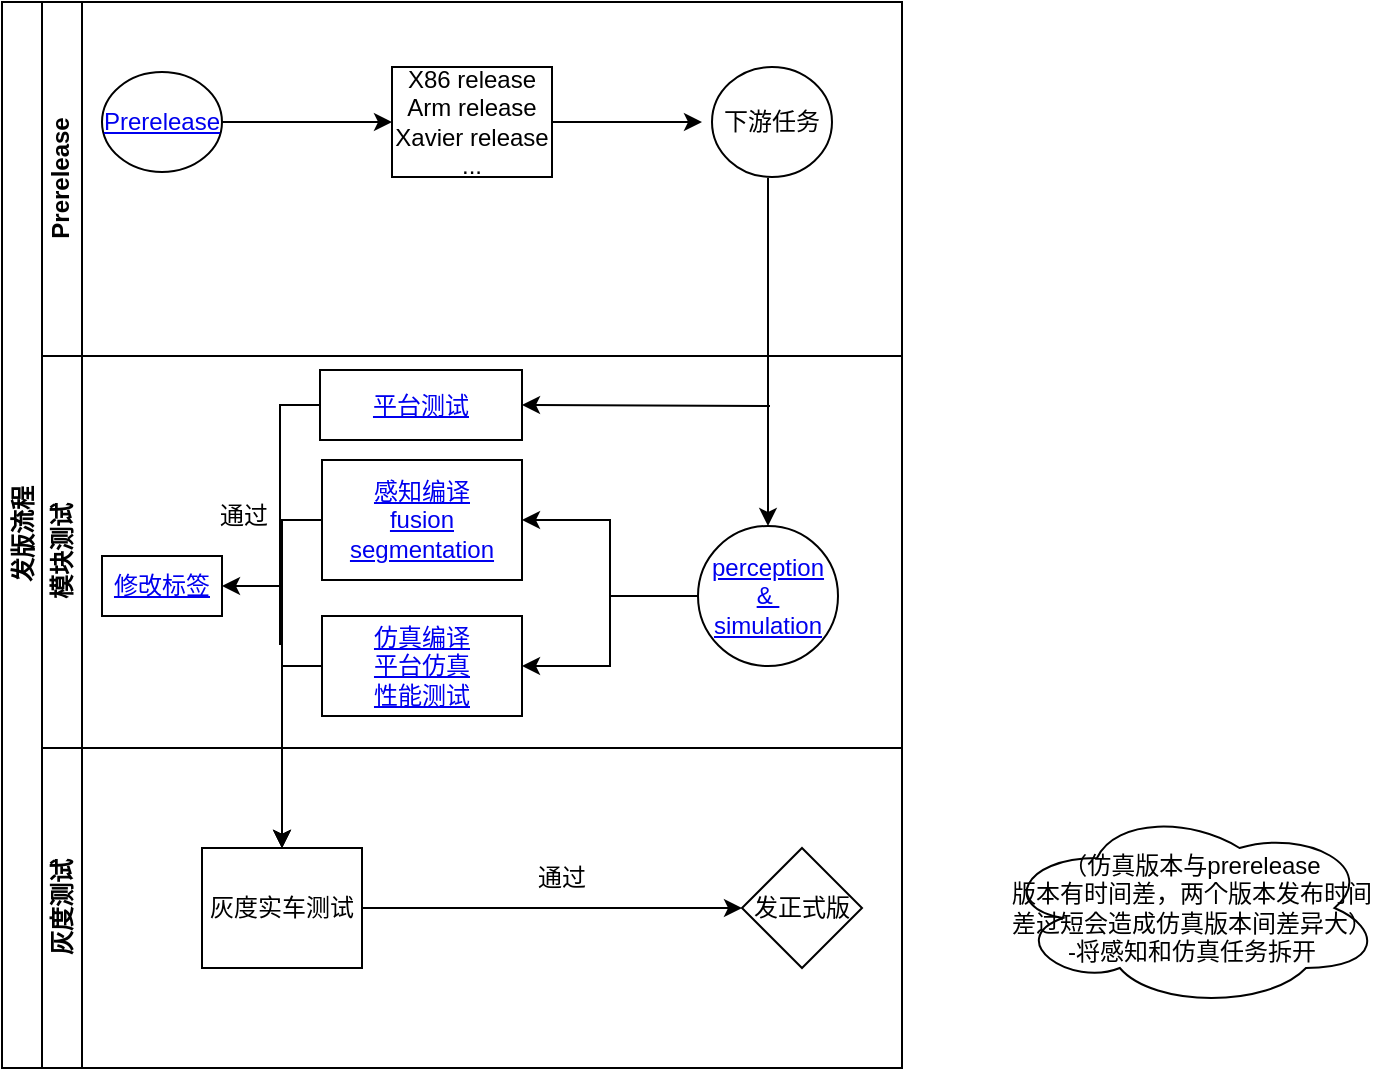 <mxfile version="21.1.7" type="github">
  <diagram id="prtHgNgQTEPvFCAcTncT" name="Page-1">
    <mxGraphModel dx="1225" dy="738" grid="0" gridSize="10" guides="1" tooltips="1" connect="1" arrows="1" fold="1" page="1" pageScale="1" pageWidth="827" pageHeight="1169" math="0" shadow="0">
      <root>
        <mxCell id="0" />
        <mxCell id="1" parent="0" />
        <mxCell id="dNxyNK7c78bLwvsdeMH5-19" value="发版流程&lt;br&gt;" style="swimlane;html=1;childLayout=stackLayout;resizeParent=1;resizeParentMax=0;horizontal=0;startSize=20;horizontalStack=0;" parent="1" vertex="1">
          <mxGeometry x="120" y="237" width="450" height="533" as="geometry" />
        </mxCell>
        <mxCell id="dNxyNK7c78bLwvsdeMH5-20" value="Prerelease&lt;br&gt;" style="swimlane;html=1;startSize=20;horizontal=0;" parent="dNxyNK7c78bLwvsdeMH5-19" vertex="1">
          <mxGeometry x="20" width="430" height="177" as="geometry" />
        </mxCell>
        <mxCell id="dNxyNK7c78bLwvsdeMH5-25" value="" style="edgeStyle=orthogonalEdgeStyle;rounded=0;orthogonalLoop=1;jettySize=auto;html=1;" parent="dNxyNK7c78bLwvsdeMH5-20" source="dNxyNK7c78bLwvsdeMH5-23" target="dNxyNK7c78bLwvsdeMH5-24" edge="1">
          <mxGeometry relative="1" as="geometry" />
        </mxCell>
        <mxCell id="dNxyNK7c78bLwvsdeMH5-23" value="&lt;a href=&quot;http://jenkins.autowise.ai/job/aw_autowise_prerelease/&quot;&gt;Prerelease&lt;/a&gt;" style="ellipse;whiteSpace=wrap;html=1;" parent="dNxyNK7c78bLwvsdeMH5-20" vertex="1">
          <mxGeometry x="30" y="35" width="60" height="50" as="geometry" />
        </mxCell>
        <mxCell id="paGthWQcGo8uKa_LO1mT-5" style="edgeStyle=orthogonalEdgeStyle;rounded=0;orthogonalLoop=1;jettySize=auto;html=1;" parent="dNxyNK7c78bLwvsdeMH5-20" source="dNxyNK7c78bLwvsdeMH5-24" edge="1">
          <mxGeometry relative="1" as="geometry">
            <mxPoint x="330" y="60" as="targetPoint" />
          </mxGeometry>
        </mxCell>
        <mxCell id="dNxyNK7c78bLwvsdeMH5-24" value="X86 release&lt;br&gt;Arm release&lt;br&gt;Xavier release&lt;br&gt;..." style="rounded=0;whiteSpace=wrap;html=1;fontFamily=Helvetica;fontSize=12;fontColor=#000000;align=center;" parent="dNxyNK7c78bLwvsdeMH5-20" vertex="1">
          <mxGeometry x="175" y="32.5" width="80" height="55" as="geometry" />
        </mxCell>
        <mxCell id="dNxyNK7c78bLwvsdeMH5-32" value="下游任务" style="ellipse;whiteSpace=wrap;html=1;" parent="dNxyNK7c78bLwvsdeMH5-20" vertex="1">
          <mxGeometry x="335" y="32.5" width="60" height="55" as="geometry" />
        </mxCell>
        <mxCell id="paGthWQcGo8uKa_LO1mT-13" style="edgeStyle=orthogonalEdgeStyle;rounded=0;orthogonalLoop=1;jettySize=auto;html=1;exitX=0;exitY=0.5;exitDx=0;exitDy=0;entryX=0.5;entryY=0;entryDx=0;entryDy=0;" parent="dNxyNK7c78bLwvsdeMH5-19" source="paGthWQcGo8uKa_LO1mT-8" target="dNxyNK7c78bLwvsdeMH5-34" edge="1">
          <mxGeometry relative="1" as="geometry" />
        </mxCell>
        <mxCell id="paGthWQcGo8uKa_LO1mT-6" style="edgeStyle=orthogonalEdgeStyle;rounded=0;orthogonalLoop=1;jettySize=auto;html=1;entryX=0.5;entryY=0;entryDx=0;entryDy=0;" parent="dNxyNK7c78bLwvsdeMH5-19" target="paGthWQcGo8uKa_LO1mT-7" edge="1">
          <mxGeometry relative="1" as="geometry">
            <mxPoint x="362" y="140.5" as="targetPoint" />
            <mxPoint x="383" y="91" as="sourcePoint" />
            <Array as="points">
              <mxPoint x="383" y="88" />
              <mxPoint x="383" y="150" />
              <mxPoint x="385" y="150" />
            </Array>
          </mxGeometry>
        </mxCell>
        <mxCell id="dNxyNK7c78bLwvsdeMH5-21" value="模块测试&lt;br&gt;" style="swimlane;html=1;startSize=20;horizontal=0;" parent="dNxyNK7c78bLwvsdeMH5-19" vertex="1">
          <mxGeometry x="20" y="177" width="430" height="196" as="geometry" />
        </mxCell>
        <mxCell id="dNxyNK7c78bLwvsdeMH5-26" value="&lt;a href=&quot;http://jenkins.autowise.ai/job/aw_perception_benchmark_release/&quot;&gt;感知编译&lt;/a&gt;&lt;br&gt;&lt;a href=&quot;http://jenkins.autowise.ai/job/aw_perception_benchmark_fusion/&quot;&gt;fusion&lt;/a&gt;&lt;br&gt;&lt;a href=&quot;http://jenkins.autowise.ai/job/aw_perception_benchmark_segmentation/&quot;&gt;segmentation&lt;/a&gt;" style="rounded=0;whiteSpace=wrap;html=1;fontFamily=Helvetica;fontSize=12;fontColor=#000000;align=center;" parent="dNxyNK7c78bLwvsdeMH5-21" vertex="1">
          <mxGeometry x="140" y="52" width="100" height="60" as="geometry" />
        </mxCell>
        <mxCell id="paGthWQcGo8uKa_LO1mT-9" style="edgeStyle=orthogonalEdgeStyle;rounded=0;orthogonalLoop=1;jettySize=auto;html=1;entryX=1;entryY=0.5;entryDx=0;entryDy=0;" parent="dNxyNK7c78bLwvsdeMH5-21" source="paGthWQcGo8uKa_LO1mT-7" target="dNxyNK7c78bLwvsdeMH5-26" edge="1">
          <mxGeometry relative="1" as="geometry" />
        </mxCell>
        <mxCell id="paGthWQcGo8uKa_LO1mT-10" style="edgeStyle=orthogonalEdgeStyle;rounded=0;orthogonalLoop=1;jettySize=auto;html=1;exitX=0;exitY=0.5;exitDx=0;exitDy=0;entryX=1;entryY=0.5;entryDx=0;entryDy=0;" parent="dNxyNK7c78bLwvsdeMH5-21" source="paGthWQcGo8uKa_LO1mT-7" target="paGthWQcGo8uKa_LO1mT-8" edge="1">
          <mxGeometry relative="1" as="geometry" />
        </mxCell>
        <mxCell id="paGthWQcGo8uKa_LO1mT-7" value="&lt;a href=&quot;http://jenkins.autowise.ai/job/aw_autowise_prerelease_simulation_perception&quot;&gt;perception &amp;amp;&amp;nbsp;&lt;br&gt;simulation&lt;/a&gt;" style="ellipse;whiteSpace=wrap;html=1;" parent="dNxyNK7c78bLwvsdeMH5-21" vertex="1">
          <mxGeometry x="328" y="85" width="70" height="70" as="geometry" />
        </mxCell>
        <mxCell id="paGthWQcGo8uKa_LO1mT-8" value="&lt;a href=&quot;http://jenkins.autowise.ai/job/aw_simulation_release/&quot;&gt;仿真编译&lt;/a&gt;&lt;br&gt;&lt;a href=&quot;http://jenkins.autowise.ai/job/aw_autowise_regression_platform_test/&quot;&gt;平台仿真&lt;/a&gt;&lt;br&gt;&lt;a href=&quot;http://jenkins.autowise.ai/job/aw_autowise_monitor/&quot;&gt;性能测试&lt;/a&gt;" style="rounded=0;whiteSpace=wrap;html=1;fontFamily=Helvetica;fontSize=12;fontColor=#000000;align=center;" parent="dNxyNK7c78bLwvsdeMH5-21" vertex="1">
          <mxGeometry x="140" y="130" width="100" height="50" as="geometry" />
        </mxCell>
        <mxCell id="paGthWQcGo8uKa_LO1mT-15" value="&lt;a href=&quot;http://jenkins.autowise.ai/job/aw_autowise_version_label/&quot;&gt;修改标签&lt;/a&gt;" style="rounded=0;whiteSpace=wrap;html=1;" parent="dNxyNK7c78bLwvsdeMH5-21" vertex="1">
          <mxGeometry x="30" y="100" width="60" height="30" as="geometry" />
        </mxCell>
        <mxCell id="paGthWQcGo8uKa_LO1mT-16" value="" style="endArrow=classic;html=1;rounded=0;entryX=1;entryY=0.5;entryDx=0;entryDy=0;" parent="dNxyNK7c78bLwvsdeMH5-21" target="paGthWQcGo8uKa_LO1mT-15" edge="1">
          <mxGeometry width="50" height="50" relative="1" as="geometry">
            <mxPoint x="120" y="115" as="sourcePoint" />
            <mxPoint x="100" y="100" as="targetPoint" />
          </mxGeometry>
        </mxCell>
        <mxCell id="paGthWQcGo8uKa_LO1mT-17" value="通过" style="text;html=1;strokeColor=none;fillColor=none;align=center;verticalAlign=middle;whiteSpace=wrap;rounded=0;" parent="dNxyNK7c78bLwvsdeMH5-21" vertex="1">
          <mxGeometry x="71" y="65" width="60" height="30" as="geometry" />
        </mxCell>
        <mxCell id="Bg97Y_3P5Fy_UihjfmW1-1" value="&lt;a href=&quot;http://jenkins.autowise.ai/job/autowise_platform_node_test/&quot;&gt;平台测试&lt;/a&gt;" style="rounded=0;whiteSpace=wrap;html=1;" vertex="1" parent="dNxyNK7c78bLwvsdeMH5-21">
          <mxGeometry x="139" y="7" width="101" height="35" as="geometry" />
        </mxCell>
        <mxCell id="Bg97Y_3P5Fy_UihjfmW1-2" value="" style="endArrow=classic;html=1;rounded=0;entryX=1;entryY=0.5;entryDx=0;entryDy=0;" edge="1" parent="dNxyNK7c78bLwvsdeMH5-21" target="Bg97Y_3P5Fy_UihjfmW1-1">
          <mxGeometry width="50" height="50" relative="1" as="geometry">
            <mxPoint x="364" y="25" as="sourcePoint" />
            <mxPoint x="277" y="27" as="targetPoint" />
          </mxGeometry>
        </mxCell>
        <mxCell id="dNxyNK7c78bLwvsdeMH5-22" value="灰度测试&lt;br&gt;" style="swimlane;html=1;startSize=20;horizontal=0;" parent="dNxyNK7c78bLwvsdeMH5-19" vertex="1">
          <mxGeometry x="20" y="373" width="430" height="160" as="geometry" />
        </mxCell>
        <mxCell id="dNxyNK7c78bLwvsdeMH5-37" value="" style="edgeStyle=orthogonalEdgeStyle;rounded=0;orthogonalLoop=1;jettySize=auto;html=1;endArrow=classic;endFill=1;" parent="dNxyNK7c78bLwvsdeMH5-22" source="dNxyNK7c78bLwvsdeMH5-34" target="dNxyNK7c78bLwvsdeMH5-36" edge="1">
          <mxGeometry relative="1" as="geometry" />
        </mxCell>
        <mxCell id="dNxyNK7c78bLwvsdeMH5-34" value="灰度实车测试" style="rounded=0;whiteSpace=wrap;html=1;fontFamily=Helvetica;fontSize=12;fontColor=#000000;align=center;" parent="dNxyNK7c78bLwvsdeMH5-22" vertex="1">
          <mxGeometry x="80" y="50" width="80" height="60" as="geometry" />
        </mxCell>
        <mxCell id="dNxyNK7c78bLwvsdeMH5-36" value="发正式版" style="rhombus;whiteSpace=wrap;html=1;fontFamily=Helvetica;fontSize=12;fontColor=#000000;align=center;" parent="dNxyNK7c78bLwvsdeMH5-22" vertex="1">
          <mxGeometry x="350" y="50" width="60" height="60" as="geometry" />
        </mxCell>
        <mxCell id="paGthWQcGo8uKa_LO1mT-18" value="通过" style="text;html=1;strokeColor=none;fillColor=none;align=center;verticalAlign=middle;whiteSpace=wrap;rounded=0;" parent="dNxyNK7c78bLwvsdeMH5-22" vertex="1">
          <mxGeometry x="230" y="50" width="60" height="30" as="geometry" />
        </mxCell>
        <mxCell id="Bg97Y_3P5Fy_UihjfmW1-3" style="edgeStyle=orthogonalEdgeStyle;rounded=0;orthogonalLoop=1;jettySize=auto;html=1;exitX=0;exitY=0.5;exitDx=0;exitDy=0;entryX=0.5;entryY=0;entryDx=0;entryDy=0;" edge="1" parent="dNxyNK7c78bLwvsdeMH5-19" source="Bg97Y_3P5Fy_UihjfmW1-1" target="dNxyNK7c78bLwvsdeMH5-34">
          <mxGeometry relative="1" as="geometry">
            <mxPoint x="128.237" y="214.156" as="targetPoint" />
            <Array as="points">
              <mxPoint x="139" y="201" />
              <mxPoint x="139" y="321" />
              <mxPoint x="140" y="321" />
            </Array>
          </mxGeometry>
        </mxCell>
        <mxCell id="paGthWQcGo8uKa_LO1mT-14" style="edgeStyle=orthogonalEdgeStyle;rounded=0;orthogonalLoop=1;jettySize=auto;html=1;exitX=0;exitY=0.5;exitDx=0;exitDy=0;entryX=0.5;entryY=0;entryDx=0;entryDy=0;" parent="dNxyNK7c78bLwvsdeMH5-19" source="dNxyNK7c78bLwvsdeMH5-26" edge="1" target="dNxyNK7c78bLwvsdeMH5-34">
          <mxGeometry relative="1" as="geometry">
            <mxPoint x="140" y="367" as="targetPoint" />
          </mxGeometry>
        </mxCell>
        <mxCell id="paGthWQcGo8uKa_LO1mT-11" value="（仿真版本与prerelease&lt;br&gt;版本有时间差，两个版本发布时间差过短会造成仿真版本间差异大）&lt;br&gt;-将感知和仿真任务拆开" style="ellipse;shape=cloud;whiteSpace=wrap;html=1;" parent="1" vertex="1">
          <mxGeometry x="620" y="640" width="190" height="100" as="geometry" />
        </mxCell>
      </root>
    </mxGraphModel>
  </diagram>
</mxfile>
